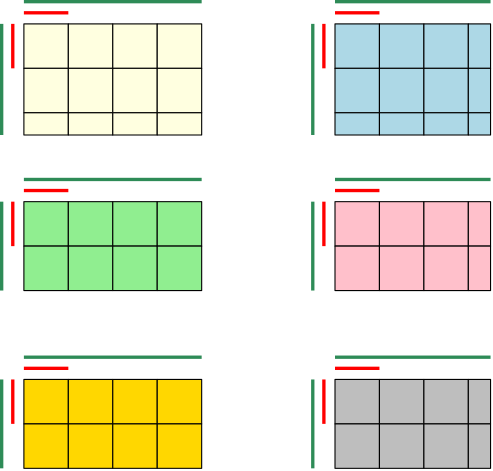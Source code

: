 <?xml version="1.0"?>
<!DOCTYPE ipe SYSTEM "ipe.dtd">
<ipe version="70206" creator="Ipe 7.2.11">
<info created="D:20191118171647" modified="D:20191118171647"/>
<ipestyle name="basic">
<symbol name="arrow/arc(spx)">
<path stroke="sym-stroke" fill="sym-stroke" pen="sym-pen">
0 0 m
-1 0.333 l
-1 -0.333 l
h
</path>
</symbol>
<symbol name="arrow/farc(spx)">
<path stroke="sym-stroke" fill="white" pen="sym-pen">
0 0 m
-1 0.333 l
-1 -0.333 l
h
</path>
</symbol>
<symbol name="arrow/ptarc(spx)">
<path stroke="sym-stroke" fill="sym-stroke" pen="sym-pen">
0 0 m
-1 0.333 l
-0.8 0 l
-1 -0.333 l
h
</path>
</symbol>
<symbol name="arrow/fptarc(spx)">
<path stroke="sym-stroke" fill="white" pen="sym-pen">
0 0 m
-1 0.333 l
-0.8 0 l
-1 -0.333 l
h
</path>
</symbol>
<symbol name="mark/circle(sx)" transformations="translations">
<path fill="sym-stroke">
0.6 0 0 0.6 0 0 e
0.4 0 0 0.4 0 0 e
</path>
</symbol>
<symbol name="mark/disk(sx)" transformations="translations">
<path fill="sym-stroke">
0.6 0 0 0.6 0 0 e
</path>
</symbol>
<symbol name="mark/fdisk(sfx)" transformations="translations">
<group>
<path fill="sym-fill">
0.5 0 0 0.5 0 0 e
</path>
<path fill="sym-stroke" fillrule="eofill">
0.6 0 0 0.6 0 0 e
0.4 0 0 0.4 0 0 e
</path>
</group>
</symbol>
<symbol name="mark/box(sx)" transformations="translations">
<path fill="sym-stroke" fillrule="eofill">
-0.6 -0.6 m
0.6 -0.6 l
0.6 0.6 l
-0.6 0.6 l
h
-0.4 -0.4 m
0.4 -0.4 l
0.4 0.4 l
-0.4 0.4 l
h
</path>
</symbol>
<symbol name="mark/square(sx)" transformations="translations">
<path fill="sym-stroke">
-0.6 -0.6 m
0.6 -0.6 l
0.6 0.6 l
-0.6 0.6 l
h
</path>
</symbol>
<symbol name="mark/fsquare(sfx)" transformations="translations">
<group>
<path fill="sym-fill">
-0.5 -0.5 m
0.5 -0.5 l
0.5 0.5 l
-0.5 0.5 l
h
</path>
<path fill="sym-stroke" fillrule="eofill">
-0.6 -0.6 m
0.6 -0.6 l
0.6 0.6 l
-0.6 0.6 l
h
-0.4 -0.4 m
0.4 -0.4 l
0.4 0.4 l
-0.4 0.4 l
h
</path>
</group>
</symbol>
<symbol name="mark/cross(sx)" transformations="translations">
<group>
<path fill="sym-stroke">
-0.43 -0.57 m
0.57 0.43 l
0.43 0.57 l
-0.57 -0.43 l
h
</path>
<path fill="sym-stroke">
-0.43 0.57 m
0.57 -0.43 l
0.43 -0.57 l
-0.57 0.43 l
h
</path>
</group>
</symbol>
<symbol name="arrow/fnormal(spx)">
<path stroke="sym-stroke" fill="white" pen="sym-pen">
0 0 m
-1 0.333 l
-1 -0.333 l
h
</path>
</symbol>
<symbol name="arrow/pointed(spx)">
<path stroke="sym-stroke" fill="sym-stroke" pen="sym-pen">
0 0 m
-1 0.333 l
-0.8 0 l
-1 -0.333 l
h
</path>
</symbol>
<symbol name="arrow/fpointed(spx)">
<path stroke="sym-stroke" fill="white" pen="sym-pen">
0 0 m
-1 0.333 l
-0.8 0 l
-1 -0.333 l
h
</path>
</symbol>
<symbol name="arrow/linear(spx)">
<path stroke="sym-stroke" pen="sym-pen">
-1 0.333 m
0 0 l
-1 -0.333 l
</path>
</symbol>
<symbol name="arrow/fdouble(spx)">
<path stroke="sym-stroke" fill="white" pen="sym-pen">
0 0 m
-1 0.333 l
-1 -0.333 l
h
-1 0 m
-2 0.333 l
-2 -0.333 l
h
</path>
</symbol>
<symbol name="arrow/double(spx)">
<path stroke="sym-stroke" fill="sym-stroke" pen="sym-pen">
0 0 m
-1 0.333 l
-1 -0.333 l
h
-1 0 m
-2 0.333 l
-2 -0.333 l
h
</path>
</symbol>
<pen name="heavier" value="0.8"/>
<pen name="fat" value="1.2"/>
<pen name="ultrafat" value="2"/>
<symbolsize name="large" value="5"/>
<symbolsize name="small" value="2"/>
<symbolsize name="tiny" value="1.1"/>
<arrowsize name="large" value="10"/>
<arrowsize name="small" value="5"/>
<arrowsize name="tiny" value="3"/>
<color name="red" value="1 0 0"/>
<color name="green" value="0 1 0"/>
<color name="blue" value="0 0 1"/>
<color name="yellow" value="1 1 0"/>
<color name="orange" value="1 0.647 0"/>
<color name="gold" value="1 0.843 0"/>
<color name="purple" value="0.627 0.125 0.941"/>
<color name="gray" value="0.745"/>
<color name="brown" value="0.647 0.165 0.165"/>
<color name="navy" value="0 0 0.502"/>
<color name="pink" value="1 0.753 0.796"/>
<color name="seagreen" value="0.18 0.545 0.341"/>
<color name="turquoise" value="0.251 0.878 0.816"/>
<color name="violet" value="0.933 0.51 0.933"/>
<color name="darkblue" value="0 0 0.545"/>
<color name="darkcyan" value="0 0.545 0.545"/>
<color name="darkgray" value="0.663"/>
<color name="darkgreen" value="0 0.392 0"/>
<color name="darkmagenta" value="0.545 0 0.545"/>
<color name="darkorange" value="1 0.549 0"/>
<color name="darkred" value="0.545 0 0"/>
<color name="lightblue" value="0.678 0.847 0.902"/>
<color name="lightcyan" value="0.878 1 1"/>
<color name="lightgray" value="0.827"/>
<color name="lightgreen" value="0.565 0.933 0.565"/>
<color name="lightyellow" value="1 1 0.878"/>
<dashstyle name="dashed" value="[4] 0"/>
<dashstyle name="dotted" value="[1 3] 0"/>
<dashstyle name="dash dotted" value="[4 2 1 2] 0"/>
<dashstyle name="dash dot dotted" value="[4 2 1 2 1 2] 0"/>
<textsize name="large" value="\large"/>
<textsize name="Large" value="\Large"/>
<textsize name="LARGE" value="\LARGE"/>
<textsize name="huge" value="\huge"/>
<textsize name="Huge" value="\Huge"/>
<textsize name="small" value="\small"/>
<textsize name="footnote" value="\footnotesize"/>
<textsize name="tiny" value="\tiny"/>
<textstyle name="center" begin="\begin{center}" end="\end{center}"/>
<textstyle name="itemize" begin="\begin{itemize}" end="\end{itemize}"/>
<textstyle name="item" begin="\begin{itemize}\item{}" end="\end{itemize}"/>
<gridsize name="4 pts" value="4"/>
<gridsize name="8 pts (~3 mm)" value="8"/>
<gridsize name="16 pts (~6 mm)" value="16"/>
<gridsize name="32 pts (~12 mm)" value="32"/>
<gridsize name="10 pts (~3.5 mm)" value="10"/>
<gridsize name="20 pts (~7 mm)" value="20"/>
<gridsize name="14 pts (~5 mm)" value="14"/>
<gridsize name="28 pts (~10 mm)" value="28"/>
<gridsize name="56 pts (~20 mm)" value="56"/>
<anglesize name="90 deg" value="90"/>
<anglesize name="60 deg" value="60"/>
<anglesize name="45 deg" value="45"/>
<anglesize name="30 deg" value="30"/>
<anglesize name="22.5 deg" value="22.5"/>
<opacity name="10%" value="0.1"/>
<opacity name="30%" value="0.3"/>
<opacity name="50%" value="0.5"/>
<opacity name="75%" value="0.75"/>
<tiling name="falling" angle="-60" step="4" width="1"/>
<tiling name="rising" angle="30" step="4" width="1"/>
</ipestyle>
<page>
<layer name="alpha"/>
<view layers="alpha" active="alpha"/>
<path layer="alpha" matrix="1 0 0 1 12 -4" stroke="black" fill="lightyellow">
36 804 m
36 788 l
52 788 l
52 804 l
h
</path>
<path matrix="1 0 0 1 12 -20" stroke="black" fill="lightyellow">
36 804 m
36 788 l
52 788 l
52 804 l
h
</path>
<path matrix="1 0 0 0.5 12 366" stroke="black" fill="lightyellow">
36 804 m
36 788 l
52 788 l
52 804 l
h
</path>
<path matrix="1 0 0 1 28 -4" stroke="black" fill="lightyellow">
36 804 m
36 788 l
52 788 l
52 804 l
h
</path>
<path matrix="1 0 0 1 28 -20" stroke="black" fill="lightyellow">
36 804 m
36 788 l
52 788 l
52 804 l
h
</path>
<path matrix="1 0 0 0.5 28 366" stroke="black" fill="lightyellow">
36 804 m
36 788 l
52 788 l
52 804 l
h
</path>
<path matrix="1 0 0 1 44 -4" stroke="black" fill="lightyellow">
36 804 m
36 788 l
52 788 l
52 804 l
h
</path>
<path matrix="1 0 0 1 44 -20" stroke="black" fill="lightyellow">
36 804 m
36 788 l
52 788 l
52 804 l
h
</path>
<path matrix="1 0 0 0.5 44 366" stroke="black" fill="lightyellow">
36 804 m
36 788 l
52 788 l
52 804 l
h
</path>
<path matrix="1 0 0 1 60 -4" stroke="black" fill="lightyellow">
36 804 m
36 788 l
52 788 l
52 804 l
h
</path>
<path matrix="1 0 0 1 60 -20" stroke="black" fill="lightyellow">
36 804 m
36 788 l
52 788 l
52 804 l
h
</path>
<path matrix="1 0 0 0.5 60 366" stroke="black" fill="lightyellow">
36 804 m
36 788 l
52 788 l
52 804 l
h
</path>
<path matrix="1 0 0 1 124 -4" stroke="black" fill="lightblue">
36 804 m
36 788 l
52 788 l
52 804 l
h
</path>
<path matrix="1 0 0 1 124 -20" stroke="black" fill="lightblue">
36 804 m
36 788 l
52 788 l
52 804 l
h
</path>
<path matrix="1 0 0 0.5 124 366" stroke="black" fill="lightblue">
36 804 m
36 788 l
52 788 l
52 804 l
h
</path>
<path matrix="1 0 0 1 140 -4" stroke="black" fill="lightblue">
36 804 m
36 788 l
52 788 l
52 804 l
h
</path>
<path matrix="1 0 0 1 140 -20" stroke="black" fill="lightblue">
36 804 m
36 788 l
52 788 l
52 804 l
h
</path>
<path matrix="1 0 0 0.5 140 366" stroke="black" fill="lightblue">
36 804 m
36 788 l
52 788 l
52 804 l
h
</path>
<path matrix="1 0 0 1 156 -4" stroke="black" fill="lightblue">
36 804 m
36 788 l
52 788 l
52 804 l
h
</path>
<path matrix="1 0 0 1 156 -20" stroke="black" fill="lightblue">
36 804 m
36 788 l
52 788 l
52 804 l
h
</path>
<path matrix="1 0 0 0.5 156 366" stroke="black" fill="lightblue">
36 804 m
36 788 l
52 788 l
52 804 l
h
</path>
<path matrix="0.5 0 0 1 190 -4" stroke="black" fill="lightblue">
36 804 m
36 788 l
52 788 l
52 804 l
h
</path>
<path matrix="0.5 0 0 1 190 -20" stroke="black" fill="lightblue">
36 804 m
36 788 l
52 788 l
52 804 l
h
</path>
<path matrix="0.5 0 0 0.5 190 366" stroke="black" fill="lightblue">
36 804 m
36 788 l
52 788 l
52 804 l
h
</path>
<path matrix="1 0 0 1 12 -68" stroke="black" fill="lightgreen">
36 804 m
36 788 l
52 788 l
52 804 l
h
</path>
<path matrix="1 0 0 1 12 -84" stroke="black" fill="lightgreen">
36 804 m
36 788 l
52 788 l
52 804 l
h
</path>
<path matrix="1 0 0 1 28 -68" stroke="black" fill="lightgreen">
36 804 m
36 788 l
52 788 l
52 804 l
h
</path>
<path matrix="1 0 0 1 28 -84" stroke="black" fill="lightgreen">
36 804 m
36 788 l
52 788 l
52 804 l
h
</path>
<path matrix="1 0 0 1 44 -68" stroke="black" fill="lightgreen">
36 804 m
36 788 l
52 788 l
52 804 l
h
</path>
<path matrix="1 0 0 1 44 -84" stroke="black" fill="lightgreen">
36 804 m
36 788 l
52 788 l
52 804 l
h
</path>
<path matrix="1 0 0 1 60 -68" stroke="black" fill="lightgreen">
36 804 m
36 788 l
52 788 l
52 804 l
h
</path>
<path matrix="1 0 0 1 60 -84" stroke="black" fill="lightgreen">
36 804 m
36 788 l
52 788 l
52 804 l
h
</path>
<path matrix="1 0 0 1 124 -68" stroke="black" fill="pink">
36 804 m
36 788 l
52 788 l
52 804 l
h
</path>
<path matrix="1 0 0 1 124 -84" stroke="black" fill="pink">
36 804 m
36 788 l
52 788 l
52 804 l
h
</path>
<path matrix="1 0 0 1 140 -68" stroke="black" fill="pink">
36 804 m
36 788 l
52 788 l
52 804 l
h
</path>
<path matrix="1 0 0 1 140 -84" stroke="black" fill="pink">
36 804 m
36 788 l
52 788 l
52 804 l
h
</path>
<path matrix="1 0 0 1 156 -68" stroke="black" fill="pink">
36 804 m
36 788 l
52 788 l
52 804 l
h
</path>
<path matrix="1 0 0 1 156 -84" stroke="black" fill="pink">
36 804 m
36 788 l
52 788 l
52 804 l
h
</path>
<path matrix="0.5 0 0 1 190 -68" stroke="black" fill="pink">
36 804 m
36 788 l
52 788 l
52 804 l
h
</path>
<path matrix="0.5 0 0 1 190 -84" stroke="black" fill="pink">
36 804 m
36 788 l
52 788 l
52 804 l
h
</path>
<path matrix="1 0 0 1 12 -132" stroke="black" fill="gold">
36 804 m
36 788 l
52 788 l
52 804 l
h
</path>
<path matrix="1 0 0 1 12 -148" stroke="black" fill="gold">
36 804 m
36 788 l
52 788 l
52 804 l
h
</path>
<path matrix="1 0 0 1 28 -132" stroke="black" fill="gold">
36 804 m
36 788 l
52 788 l
52 804 l
h
</path>
<path matrix="1 0 0 1 28 -148" stroke="black" fill="gold">
36 804 m
36 788 l
52 788 l
52 804 l
h
</path>
<path matrix="1 0 0 1 44 -132" stroke="black" fill="gold">
36 804 m
36 788 l
52 788 l
52 804 l
h
</path>
<path matrix="1 0 0 1 44 -148" stroke="black" fill="gold">
36 804 m
36 788 l
52 788 l
52 804 l
h
</path>
<path matrix="1 0 0 1 60 -132" stroke="black" fill="gold">
36 804 m
36 788 l
52 788 l
52 804 l
h
</path>
<path matrix="1 0 0 1 60 -148" stroke="black" fill="gold">
36 804 m
36 788 l
52 788 l
52 804 l
h
</path>
<path matrix="1 0 0 1 124 -132" stroke="black" fill="gray">
36 804 m
36 788 l
52 788 l
52 804 l
h
</path>
<path matrix="1 0 0 1 124 -148" stroke="black" fill="gray">
36 804 m
36 788 l
52 788 l
52 804 l
h
</path>
<path matrix="1 0 0 1 140 -132" stroke="black" fill="gray">
36 804 m
36 788 l
52 788 l
52 804 l
h
</path>
<path matrix="1 0 0 1 140 -148" stroke="black" fill="gray">
36 804 m
36 788 l
52 788 l
52 804 l
h
</path>
<path matrix="1 0 0 1 156 -132" stroke="black" fill="gray">
36 804 m
36 788 l
52 788 l
52 804 l
h
</path>
<path matrix="1 0 0 1 156 -148" stroke="black" fill="gray">
36 804 m
36 788 l
52 788 l
52 804 l
h
</path>
<path matrix="0.5 0 0 1 190 -132" stroke="black" fill="gray">
36 804 m
36 788 l
52 788 l
52 804 l
h
</path>
<path matrix="0.5 0 0 1 190 -148" stroke="black" fill="gray">
36 804 m
36 788 l
52 788 l
52 804 l
h
</path>
<path matrix="1 0 0 1 -180 0" stroke="seagreen" pen="fat">
220 800 m
220 760 l
</path>
<path matrix="1 0 0 1 -68 0" stroke="seagreen" pen="fat">
220 800 m
220 760 l
</path>
<path matrix="1 0 0 1 16 0" stroke="red" pen="fat">
28 800 m
28 784 l
</path>
<path matrix="1 0 0 1 128 0" stroke="red" pen="fat">
28 800 m
28 784 l
</path>
<path matrix="1 0 0 1 16 0" stroke="red" pen="fat">
48 804 m
32 804 l
</path>
<path matrix="1 0 0 1 128 0" stroke="red" pen="fat">
48 804 m
32 804 l
</path>
<path matrix="1 0 0 0.8 -180 96" stroke="seagreen" pen="fat">
220 800 m
220 760 l
</path>
<path matrix="1 0 0 1 16 -64" stroke="red" pen="fat">
28 800 m
28 784 l
</path>
<path matrix="1 0 0 0.8 -180 32" stroke="seagreen" pen="fat">
220 800 m
220 760 l
</path>
<path matrix="1 0 0 1 16 -128" stroke="red" pen="fat">
28 800 m
28 784 l
</path>
<path matrix="1 0 0 0.8 -68 32" stroke="seagreen" pen="fat">
220 800 m
220 760 l
</path>
<path matrix="1 0 0 1 128 -128" stroke="red" pen="fat">
28 800 m
28 784 l
</path>
<path matrix="1 0 0 0.8 -68 96" stroke="seagreen" pen="fat">
220 800 m
220 760 l
</path>
<path matrix="1 0 0 1 128 -64" stroke="red" pen="fat">
28 800 m
28 784 l
</path>
<path matrix="1 0 0 1 -176 0" stroke="seagreen" pen="fat">
224 808 m
288 808 l
</path>
<path matrix="1 0 0 1 -176 0" stroke="seagreen" pen="fat">
336 808 m
392 808 l
</path>
<path matrix="1 0 0 1 16 -64" stroke="red" pen="fat">
48 804 m
32 804 l
</path>
<path matrix="1 0 0 1 128 -64" stroke="red" pen="fat">
48 804 m
32 804 l
</path>
<path matrix="1 0 0 1 -176 -64" stroke="seagreen" pen="fat">
224 808 m
288 808 l
</path>
<path matrix="1 0 0 1 -176 -64" stroke="seagreen" pen="fat">
336 808 m
392 808 l
</path>
<path matrix="1 0 0 1 16 -128" stroke="red" pen="fat">
48 804 m
32 804 l
</path>
<path matrix="1 0 0 1 128 -128" stroke="red" pen="fat">
48 804 m
32 804 l
</path>
<path matrix="1 0 0 1 -176 -128" stroke="seagreen" pen="fat">
224 808 m
288 808 l
</path>
<path matrix="1 0 0 1 -176 -128" stroke="seagreen" pen="fat">
336 808 m
392 808 l
</path>
</page>
</ipe>
